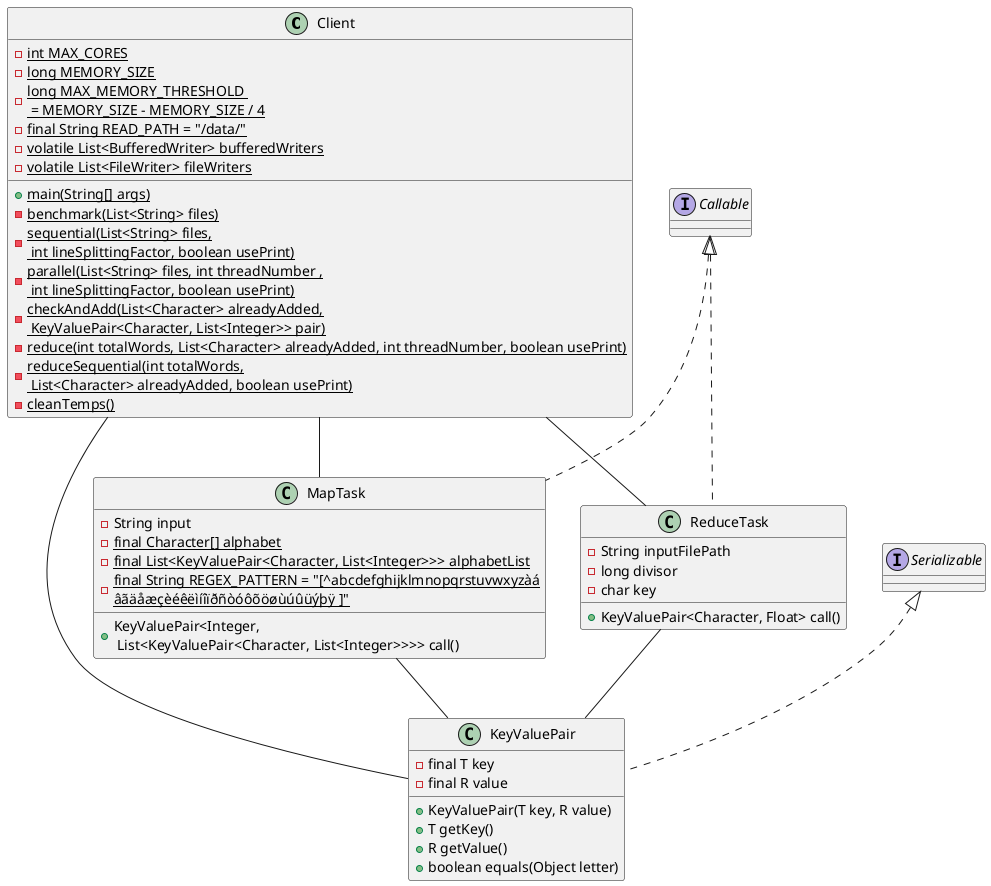 @startuml
'https://plantuml.com/class-diagram

class Client
class KeyValuePair
class MapTask
class ReduceTask
interface Serializable
interface Callable

Client -- KeyValuePair
Client -- MapTask
Client -- ReduceTask

MapTask -- KeyValuePair
ReduceTask -- KeyValuePair

class Client{
{static}-int MAX_CORES
{static}-long MEMORY_SIZE
{static}-long MAX_MEMORY_THRESHOLD \n = MEMORY_SIZE - MEMORY_SIZE / 4
{static}-final String READ_PATH = "/data/"
{static}-volatile List<BufferedWriter> bufferedWriters
{static}-volatile List<FileWriter> fileWriters
{static}+main(String[] args)
{static}-benchmark(List<String> files)
{static}-sequential(List<String> files,\n int lineSplittingFactor, boolean usePrint)
{static}-parallel(List<String> files, int threadNumber ,\n int lineSplittingFactor, boolean usePrint)
{static}-checkAndAdd(List<Character> alreadyAdded,\n KeyValuePair<Character, List<Integer>> pair)
{static}-reduce(int totalWords, List<Character> alreadyAdded, int threadNumber, boolean usePrint)
{static}-reduceSequential(int totalWords,\n List<Character> alreadyAdded, boolean usePrint)
{static}-cleanTemps()
}

class KeyValuePair implements Serializable{
-final T key
-final R value
+KeyValuePair(T key, R value)
+T getKey()
+R getValue()
+boolean equals(Object letter)
}

class MapTask implements Callable{
-String input
{static}-final Character[] alphabet
{static}-final List<KeyValuePair<Character, List<Integer>>> alphabetList
{static}-final String REGEX_PATTERN = "[^abcdefghijklmnopqrstuvwxyzàá\nâãäåæçèéêëìíîïðñòóôõöøùúûüýþÿ ]"
+KeyValuePair<Integer,\n List<KeyValuePair<Character, List<Integer>>>> call()
}

class ReduceTask implements Callable{
-String inputFilePath
-long divisor
-char key

+KeyValuePair<Character, Float> call()
}
@enduml